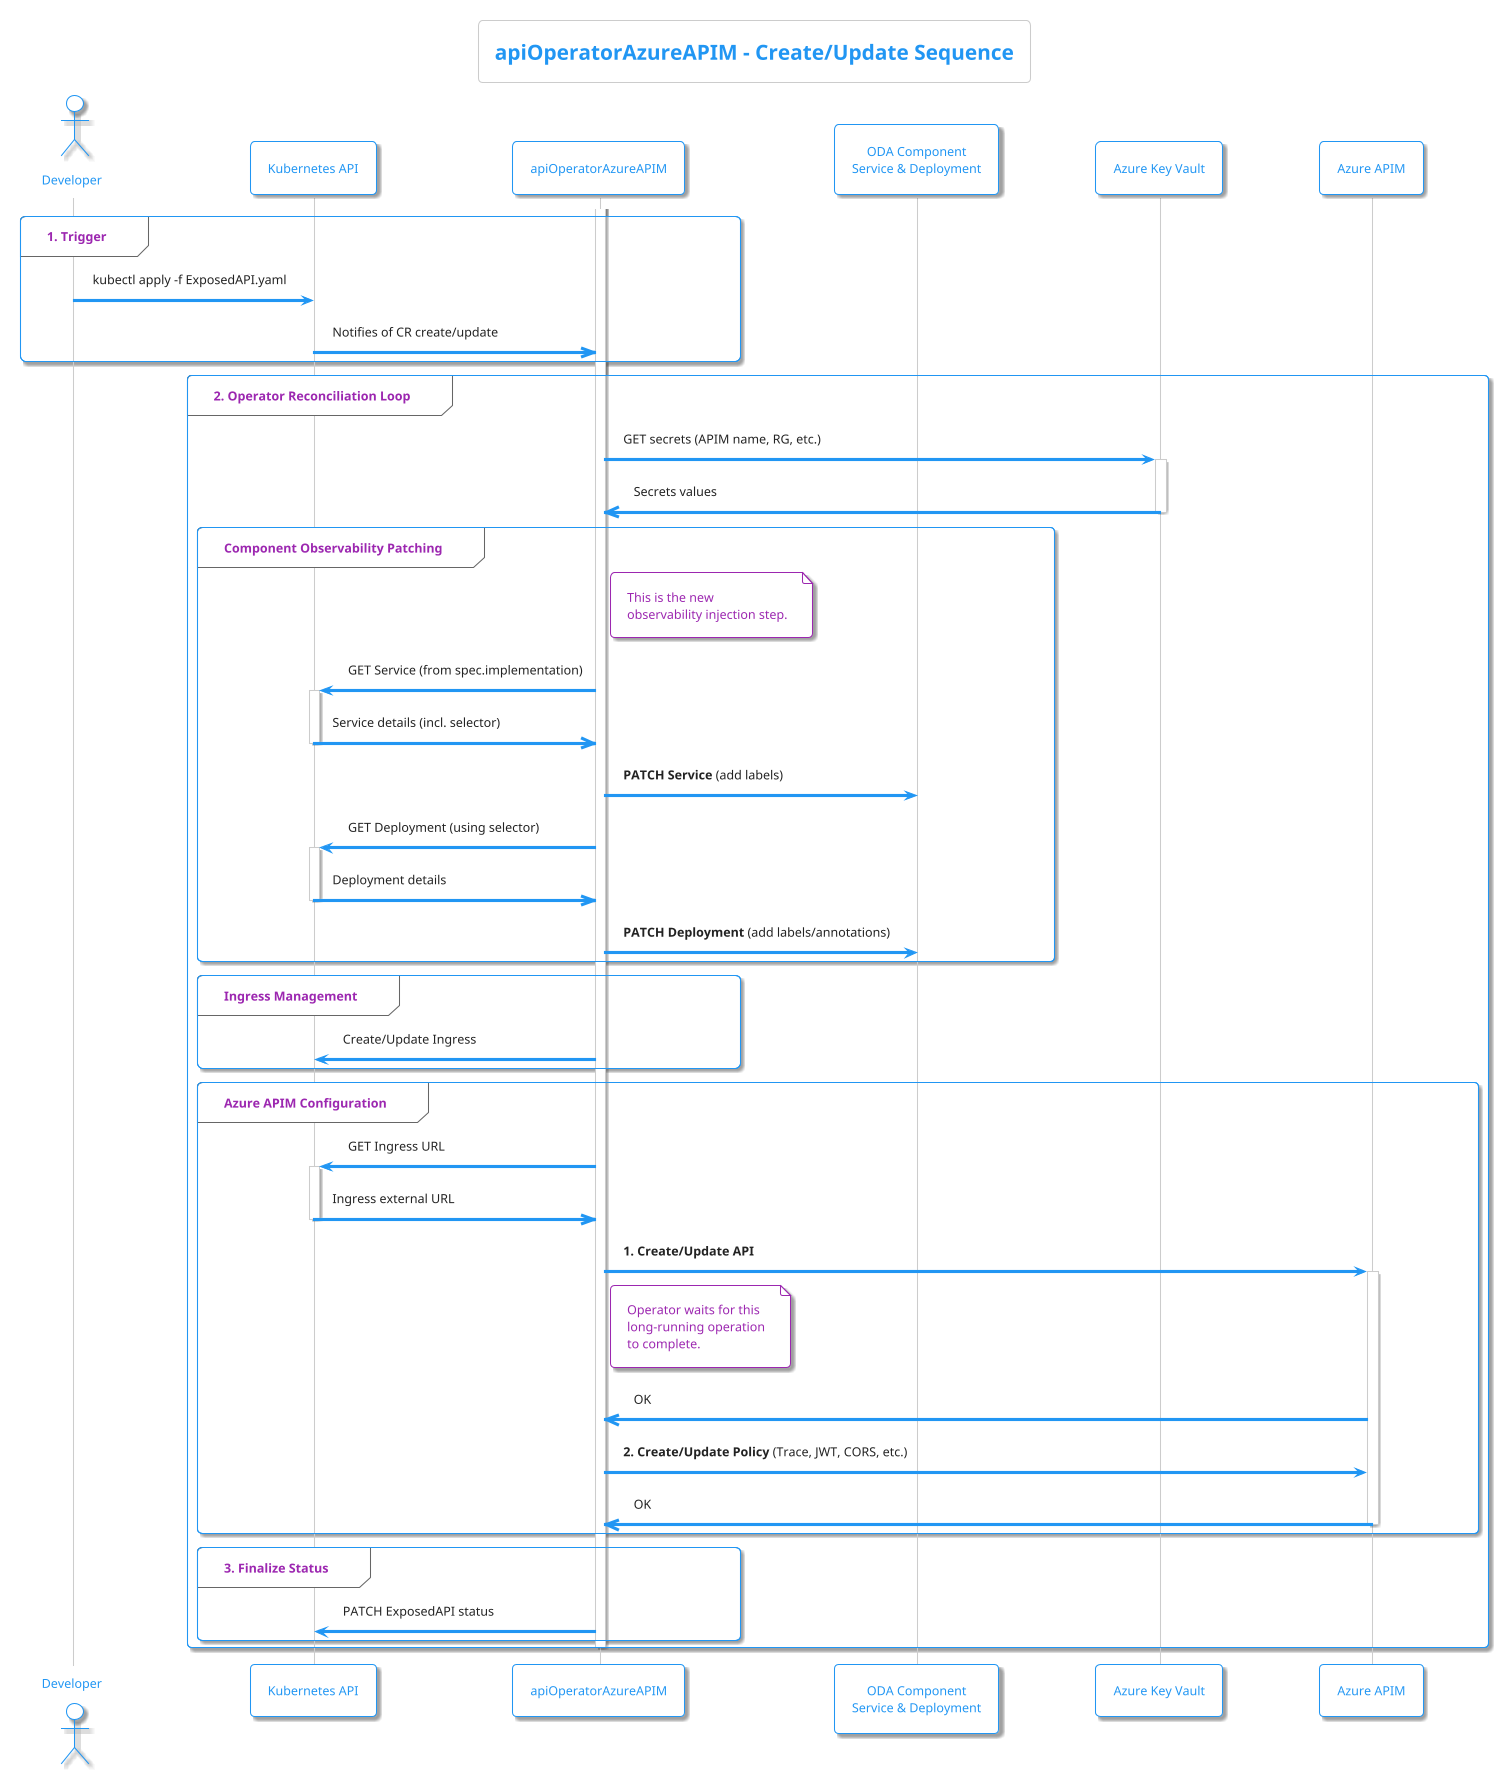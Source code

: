 @startuml
!theme plain
' Title for the diagram
title apiOperatorAzureAPIM - Create/Update Sequence

!theme materia-outline

' Define the participants in the sequence
actor Developer
participant "Kubernetes API" as K8s
participant "apiOperatorAzureAPIM" as Operator
participant "ODA Component\nService & Deployment" as ODA_K8s
participant "Azure Key Vault" as Vault
participant "Azure APIM" as APIM

' --- Begin Sequence ---

group 1. Trigger
    Developer -> K8s: kubectl apply -f ExposedAPI.yaml
    K8s ->> Operator: Notifies of CR create/update
end

group 2. Operator Reconciliation Loop
    
    activate Operator
    
    Operator -> Vault: GET secrets (APIM name, RG, etc.)
    activate Vault
    Vault ->> Operator: Secrets values
    deactivate Vault
    
    ' This highlights the new, crucial observability step
    group **Component Observability Patching**
        note right of Operator: This is the new\nobservability injection step.
        
        Operator -> K8s: GET Service (from spec.implementation)
        activate K8s
        K8s ->> Operator: Service details (incl. selector)
        deactivate K8s
        
        Operator -> ODA_K8s: **PATCH Service** (add labels)
        
        Operator -> K8s: GET Deployment (using selector)
        activate K8s
        K8s ->> Operator: Deployment details
        deactivate K8s
        
        Operator -> ODA_K8s: **PATCH Deployment** (add labels/annotations)
    end
    
    group Ingress Management
        Operator -> K8s: Create/Update Ingress
    end
    
    group Azure APIM Configuration
        Operator -> K8s: GET Ingress URL
        activate K8s
        K8s ->> Operator: Ingress external URL
        deactivate K8s
        
        Operator -> APIM: **1. Create/Update API**
        note right of Operator: Operator waits for this\nlong-running operation\nto complete.
        activate APIM
        APIM ->> Operator: OK
        
        Operator -> APIM: **2. Create/Update Policy** (Trace, JWT, CORS, etc.)
        APIM ->> Operator: OK
        deactivate APIM
    end

    group 3. Finalize Status
        Operator -> K8s: PATCH ExposedAPI status
    end
    
    deactivate Operator
    
end

@enduml